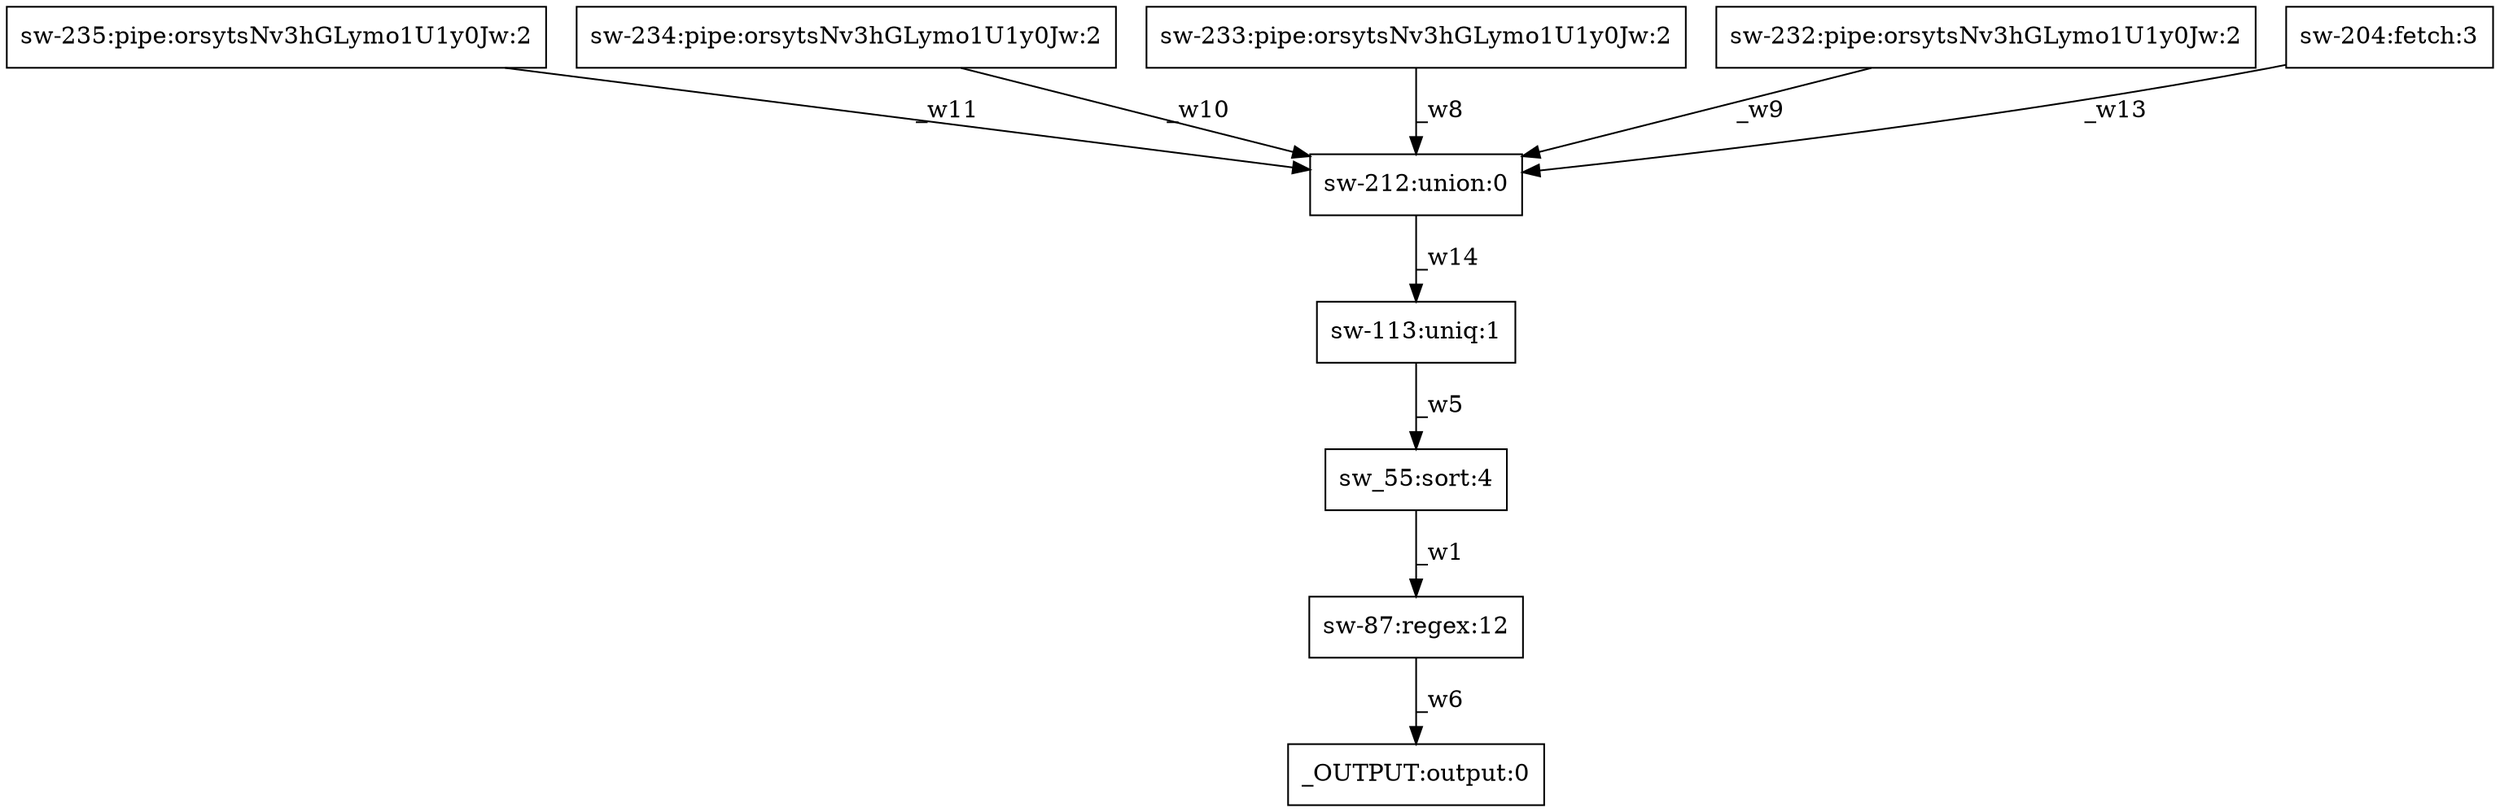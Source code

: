 digraph test1 { node [shape=box] "_OUTPUT" [label="_OUTPUT:output:0"];"sw-235" [label="sw-235:pipe:orsytsNv3hGLymo1U1y0Jw:2"];"sw-234" [label="sw-234:pipe:orsytsNv3hGLymo1U1y0Jw:2"];"sw-233" [label="sw-233:pipe:orsytsNv3hGLymo1U1y0Jw:2"];"sw-212" [label="sw-212:union:0"];"sw-87" [label="sw-87:regex:12"];"sw-113" [label="sw-113:uniq:1"];"sw_55" [label="sw_55:sort:4"];"sw-232" [label="sw-232:pipe:orsytsNv3hGLymo1U1y0Jw:2"];"sw-204" [label="sw-204:fetch:3"];"sw_55" -> "sw-87" [label="_w1"];"sw-113" -> "sw_55" [label="_w5"];"sw-87" -> "_OUTPUT" [label="_w6"];"sw-233" -> "sw-212" [label="_w8"];"sw-232" -> "sw-212" [label="_w9"];"sw-234" -> "sw-212" [label="_w10"];"sw-235" -> "sw-212" [label="_w11"];"sw-204" -> "sw-212" [label="_w13"];"sw-212" -> "sw-113" [label="_w14"];}